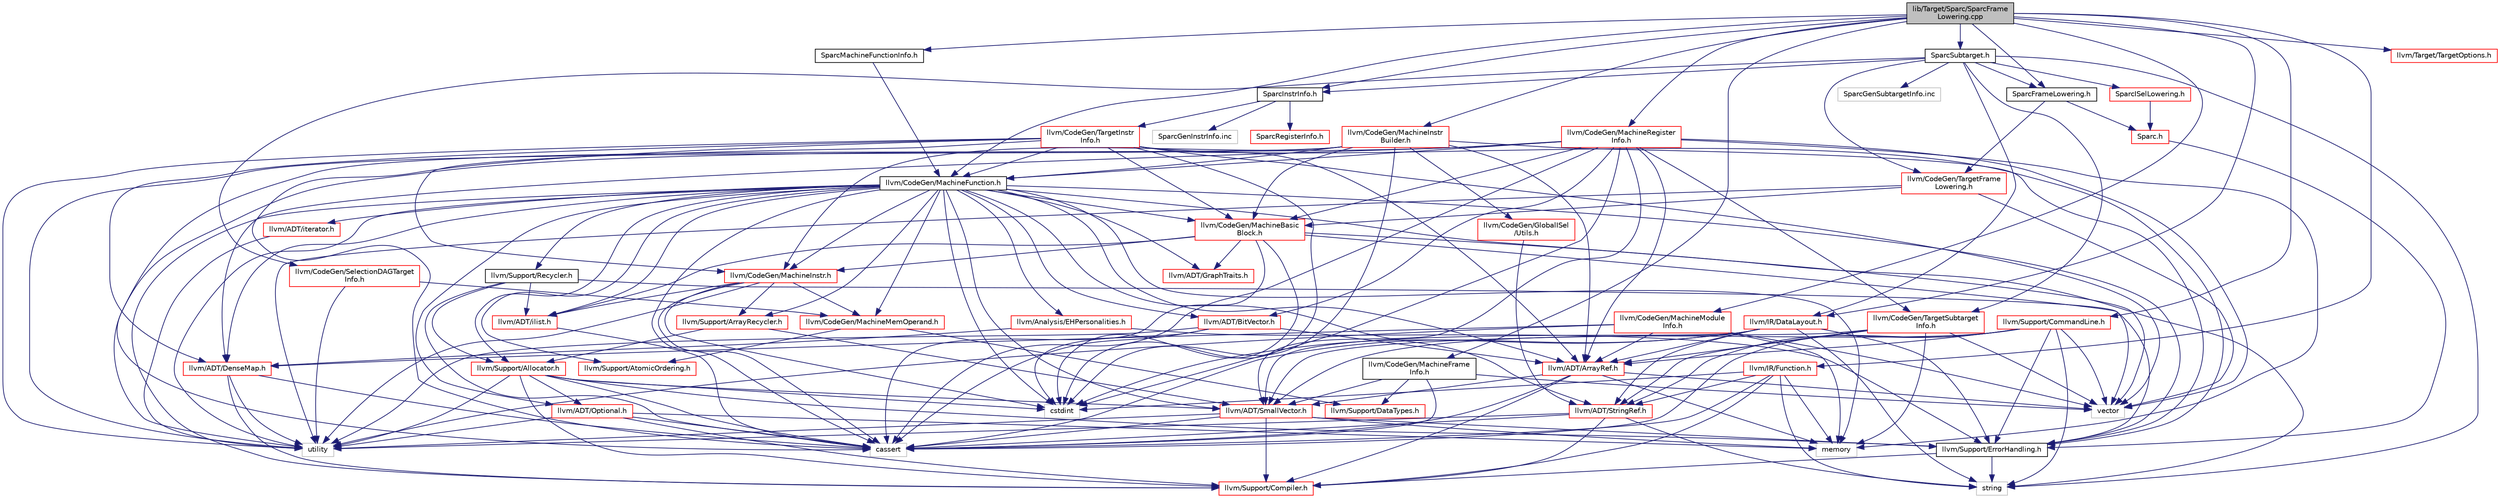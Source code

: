 digraph "lib/Target/Sparc/SparcFrameLowering.cpp"
{
 // LATEX_PDF_SIZE
  bgcolor="transparent";
  edge [fontname="Helvetica",fontsize="10",labelfontname="Helvetica",labelfontsize="10"];
  node [fontname="Helvetica",fontsize="10",shape="box"];
  Node1 [label="lib/Target/Sparc/SparcFrame\lLowering.cpp",height=0.2,width=0.4,color="black", fillcolor="grey75", style="filled", fontcolor="black",tooltip=" "];
  Node1 -> Node2 [color="midnightblue",fontsize="10",style="solid",fontname="Helvetica"];
  Node2 [label="SparcFrameLowering.h",height=0.2,width=0.4,color="black",URL="$SparcFrameLowering_8h.html",tooltip=" "];
  Node2 -> Node3 [color="midnightblue",fontsize="10",style="solid",fontname="Helvetica"];
  Node3 [label="Sparc.h",height=0.2,width=0.4,color="red",URL="$Sparc_8h.html",tooltip=" "];
  Node3 -> Node15 [color="midnightblue",fontsize="10",style="solid",fontname="Helvetica"];
  Node15 [label="llvm/Support/ErrorHandling.h",height=0.2,width=0.4,color="black",URL="$llvm_2Support_2ErrorHandling_8h.html",tooltip=" "];
  Node15 -> Node16 [color="midnightblue",fontsize="10",style="solid",fontname="Helvetica"];
  Node16 [label="llvm/Support/Compiler.h",height=0.2,width=0.4,color="red",URL="$Compiler_8h.html",tooltip=" "];
  Node15 -> Node20 [color="midnightblue",fontsize="10",style="solid",fontname="Helvetica"];
  Node20 [label="string",height=0.2,width=0.4,color="grey75",tooltip=" "];
  Node2 -> Node88 [color="midnightblue",fontsize="10",style="solid",fontname="Helvetica"];
  Node88 [label="llvm/CodeGen/TargetFrame\lLowering.h",height=0.2,width=0.4,color="red",URL="$TargetFrameLowering_8h.html",tooltip=" "];
  Node88 -> Node89 [color="midnightblue",fontsize="10",style="solid",fontname="Helvetica"];
  Node89 [label="llvm/CodeGen/MachineBasic\lBlock.h",height=0.2,width=0.4,color="red",URL="$MachineBasicBlock_8h.html",tooltip=" "];
  Node89 -> Node90 [color="midnightblue",fontsize="10",style="solid",fontname="Helvetica"];
  Node90 [label="llvm/ADT/GraphTraits.h",height=0.2,width=0.4,color="red",URL="$GraphTraits_8h.html",tooltip=" "];
  Node89 -> Node91 [color="midnightblue",fontsize="10",style="solid",fontname="Helvetica"];
  Node91 [label="llvm/ADT/ilist.h",height=0.2,width=0.4,color="red",URL="$ilist_8h.html",tooltip=" "];
  Node91 -> Node29 [color="midnightblue",fontsize="10",style="solid",fontname="Helvetica"];
  Node29 [label="cassert",height=0.2,width=0.4,color="grey75",tooltip=" "];
  Node89 -> Node99 [color="midnightblue",fontsize="10",style="solid",fontname="Helvetica"];
  Node99 [label="llvm/CodeGen/MachineInstr.h",height=0.2,width=0.4,color="red",URL="$MachineInstr_8h.html",tooltip=" "];
  Node99 -> Node91 [color="midnightblue",fontsize="10",style="solid",fontname="Helvetica"];
  Node99 -> Node164 [color="midnightblue",fontsize="10",style="solid",fontname="Helvetica"];
  Node164 [label="llvm/CodeGen/MachineMemOperand.h",height=0.2,width=0.4,color="red",URL="$MachineMemOperand_8h.html",tooltip=" "];
  Node164 -> Node144 [color="midnightblue",fontsize="10",style="solid",fontname="Helvetica"];
  Node144 [label="llvm/Support/AtomicOrdering.h",height=0.2,width=0.4,color="red",URL="$AtomicOrdering_8h.html",tooltip="Atomic ordering constants."];
  Node164 -> Node5 [color="midnightblue",fontsize="10",style="solid",fontname="Helvetica"];
  Node5 [label="llvm/Support/DataTypes.h",height=0.2,width=0.4,color="red",URL="$llvm_2Support_2DataTypes_8h.html",tooltip=" "];
  Node99 -> Node197 [color="midnightblue",fontsize="10",style="solid",fontname="Helvetica"];
  Node197 [label="llvm/Support/ArrayRecycler.h",height=0.2,width=0.4,color="red",URL="$ArrayRecycler_8h.html",tooltip=" "];
  Node197 -> Node30 [color="midnightblue",fontsize="10",style="solid",fontname="Helvetica"];
  Node30 [label="llvm/ADT/SmallVector.h",height=0.2,width=0.4,color="red",URL="$SmallVector_8h.html",tooltip=" "];
  Node30 -> Node16 [color="midnightblue",fontsize="10",style="solid",fontname="Helvetica"];
  Node30 -> Node15 [color="midnightblue",fontsize="10",style="solid",fontname="Helvetica"];
  Node30 -> Node29 [color="midnightblue",fontsize="10",style="solid",fontname="Helvetica"];
  Node30 -> Node11 [color="midnightblue",fontsize="10",style="solid",fontname="Helvetica"];
  Node11 [label="memory",height=0.2,width=0.4,color="grey75",tooltip=" "];
  Node30 -> Node28 [color="midnightblue",fontsize="10",style="solid",fontname="Helvetica"];
  Node28 [label="utility",height=0.2,width=0.4,color="grey75",tooltip=" "];
  Node197 -> Node56 [color="midnightblue",fontsize="10",style="solid",fontname="Helvetica"];
  Node56 [label="llvm/Support/Allocator.h",height=0.2,width=0.4,color="red",URL="$Allocator_8h.html",tooltip="This file defines the MallocAllocator and BumpPtrAllocator interfaces."];
  Node56 -> Node24 [color="midnightblue",fontsize="10",style="solid",fontname="Helvetica"];
  Node24 [label="llvm/ADT/Optional.h",height=0.2,width=0.4,color="red",URL="$Optional_8h.html",tooltip=" "];
  Node24 -> Node16 [color="midnightblue",fontsize="10",style="solid",fontname="Helvetica"];
  Node24 -> Node29 [color="midnightblue",fontsize="10",style="solid",fontname="Helvetica"];
  Node24 -> Node11 [color="midnightblue",fontsize="10",style="solid",fontname="Helvetica"];
  Node24 -> Node28 [color="midnightblue",fontsize="10",style="solid",fontname="Helvetica"];
  Node56 -> Node30 [color="midnightblue",fontsize="10",style="solid",fontname="Helvetica"];
  Node56 -> Node16 [color="midnightblue",fontsize="10",style="solid",fontname="Helvetica"];
  Node56 -> Node15 [color="midnightblue",fontsize="10",style="solid",fontname="Helvetica"];
  Node56 -> Node29 [color="midnightblue",fontsize="10",style="solid",fontname="Helvetica"];
  Node56 -> Node46 [color="midnightblue",fontsize="10",style="solid",fontname="Helvetica"];
  Node46 [label="cstdint",height=0.2,width=0.4,color="grey75",tooltip=" "];
  Node56 -> Node28 [color="midnightblue",fontsize="10",style="solid",fontname="Helvetica"];
  Node99 -> Node29 [color="midnightblue",fontsize="10",style="solid",fontname="Helvetica"];
  Node99 -> Node46 [color="midnightblue",fontsize="10",style="solid",fontname="Helvetica"];
  Node99 -> Node28 [color="midnightblue",fontsize="10",style="solid",fontname="Helvetica"];
  Node89 -> Node29 [color="midnightblue",fontsize="10",style="solid",fontname="Helvetica"];
  Node89 -> Node46 [color="midnightblue",fontsize="10",style="solid",fontname="Helvetica"];
  Node89 -> Node20 [color="midnightblue",fontsize="10",style="solid",fontname="Helvetica"];
  Node89 -> Node61 [color="midnightblue",fontsize="10",style="solid",fontname="Helvetica"];
  Node61 [label="vector",height=0.2,width=0.4,color="grey75",tooltip=" "];
  Node88 -> Node28 [color="midnightblue",fontsize="10",style="solid",fontname="Helvetica"];
  Node88 -> Node61 [color="midnightblue",fontsize="10",style="solid",fontname="Helvetica"];
  Node1 -> Node203 [color="midnightblue",fontsize="10",style="solid",fontname="Helvetica"];
  Node203 [label="SparcInstrInfo.h",height=0.2,width=0.4,color="black",URL="$SparcInstrInfo_8h.html",tooltip=" "];
  Node203 -> Node204 [color="midnightblue",fontsize="10",style="solid",fontname="Helvetica"];
  Node204 [label="SparcRegisterInfo.h",height=0.2,width=0.4,color="red",URL="$SparcRegisterInfo_8h.html",tooltip=" "];
  Node203 -> Node206 [color="midnightblue",fontsize="10",style="solid",fontname="Helvetica"];
  Node206 [label="llvm/CodeGen/TargetInstr\lInfo.h",height=0.2,width=0.4,color="red",URL="$TargetInstrInfo_8h.html",tooltip=" "];
  Node206 -> Node52 [color="midnightblue",fontsize="10",style="solid",fontname="Helvetica"];
  Node52 [label="llvm/ADT/ArrayRef.h",height=0.2,width=0.4,color="red",URL="$ArrayRef_8h.html",tooltip=" "];
  Node52 -> Node30 [color="midnightblue",fontsize="10",style="solid",fontname="Helvetica"];
  Node52 -> Node16 [color="midnightblue",fontsize="10",style="solid",fontname="Helvetica"];
  Node52 -> Node29 [color="midnightblue",fontsize="10",style="solid",fontname="Helvetica"];
  Node52 -> Node11 [color="midnightblue",fontsize="10",style="solid",fontname="Helvetica"];
  Node52 -> Node61 [color="midnightblue",fontsize="10",style="solid",fontname="Helvetica"];
  Node206 -> Node79 [color="midnightblue",fontsize="10",style="solid",fontname="Helvetica"];
  Node79 [label="llvm/ADT/DenseMap.h",height=0.2,width=0.4,color="red",URL="$DenseMap_8h.html",tooltip=" "];
  Node79 -> Node16 [color="midnightblue",fontsize="10",style="solid",fontname="Helvetica"];
  Node79 -> Node29 [color="midnightblue",fontsize="10",style="solid",fontname="Helvetica"];
  Node79 -> Node28 [color="midnightblue",fontsize="10",style="solid",fontname="Helvetica"];
  Node206 -> Node89 [color="midnightblue",fontsize="10",style="solid",fontname="Helvetica"];
  Node206 -> Node214 [color="midnightblue",fontsize="10",style="solid",fontname="Helvetica"];
  Node214 [label="llvm/CodeGen/MachineFunction.h",height=0.2,width=0.4,color="black",URL="$MachineFunction_8h.html",tooltip=" "];
  Node214 -> Node52 [color="midnightblue",fontsize="10",style="solid",fontname="Helvetica"];
  Node214 -> Node208 [color="midnightblue",fontsize="10",style="solid",fontname="Helvetica"];
  Node208 [label="llvm/ADT/BitVector.h",height=0.2,width=0.4,color="red",URL="$BitVector_8h.html",tooltip=" "];
  Node208 -> Node52 [color="midnightblue",fontsize="10",style="solid",fontname="Helvetica"];
  Node208 -> Node29 [color="midnightblue",fontsize="10",style="solid",fontname="Helvetica"];
  Node208 -> Node46 [color="midnightblue",fontsize="10",style="solid",fontname="Helvetica"];
  Node208 -> Node28 [color="midnightblue",fontsize="10",style="solid",fontname="Helvetica"];
  Node214 -> Node79 [color="midnightblue",fontsize="10",style="solid",fontname="Helvetica"];
  Node214 -> Node90 [color="midnightblue",fontsize="10",style="solid",fontname="Helvetica"];
  Node214 -> Node24 [color="midnightblue",fontsize="10",style="solid",fontname="Helvetica"];
  Node214 -> Node30 [color="midnightblue",fontsize="10",style="solid",fontname="Helvetica"];
  Node214 -> Node22 [color="midnightblue",fontsize="10",style="solid",fontname="Helvetica"];
  Node22 [label="llvm/ADT/StringRef.h",height=0.2,width=0.4,color="red",URL="$StringRef_8h.html",tooltip=" "];
  Node22 -> Node16 [color="midnightblue",fontsize="10",style="solid",fontname="Helvetica"];
  Node22 -> Node29 [color="midnightblue",fontsize="10",style="solid",fontname="Helvetica"];
  Node22 -> Node20 [color="midnightblue",fontsize="10",style="solid",fontname="Helvetica"];
  Node22 -> Node28 [color="midnightblue",fontsize="10",style="solid",fontname="Helvetica"];
  Node214 -> Node91 [color="midnightblue",fontsize="10",style="solid",fontname="Helvetica"];
  Node214 -> Node44 [color="midnightblue",fontsize="10",style="solid",fontname="Helvetica"];
  Node44 [label="llvm/ADT/iterator.h",height=0.2,width=0.4,color="red",URL="$iterator_8h.html",tooltip=" "];
  Node44 -> Node28 [color="midnightblue",fontsize="10",style="solid",fontname="Helvetica"];
  Node214 -> Node215 [color="midnightblue",fontsize="10",style="solid",fontname="Helvetica"];
  Node215 [label="llvm/Analysis/EHPersonalities.h",height=0.2,width=0.4,color="red",URL="$EHPersonalities_8h.html",tooltip=" "];
  Node215 -> Node79 [color="midnightblue",fontsize="10",style="solid",fontname="Helvetica"];
  Node215 -> Node15 [color="midnightblue",fontsize="10",style="solid",fontname="Helvetica"];
  Node214 -> Node89 [color="midnightblue",fontsize="10",style="solid",fontname="Helvetica"];
  Node214 -> Node99 [color="midnightblue",fontsize="10",style="solid",fontname="Helvetica"];
  Node214 -> Node164 [color="midnightblue",fontsize="10",style="solid",fontname="Helvetica"];
  Node214 -> Node56 [color="midnightblue",fontsize="10",style="solid",fontname="Helvetica"];
  Node214 -> Node197 [color="midnightblue",fontsize="10",style="solid",fontname="Helvetica"];
  Node214 -> Node144 [color="midnightblue",fontsize="10",style="solid",fontname="Helvetica"];
  Node214 -> Node16 [color="midnightblue",fontsize="10",style="solid",fontname="Helvetica"];
  Node214 -> Node15 [color="midnightblue",fontsize="10",style="solid",fontname="Helvetica"];
  Node214 -> Node216 [color="midnightblue",fontsize="10",style="solid",fontname="Helvetica"];
  Node216 [label="llvm/Support/Recycler.h",height=0.2,width=0.4,color="black",URL="$Recycler_8h.html",tooltip=" "];
  Node216 -> Node91 [color="midnightblue",fontsize="10",style="solid",fontname="Helvetica"];
  Node216 -> Node56 [color="midnightblue",fontsize="10",style="solid",fontname="Helvetica"];
  Node216 -> Node15 [color="midnightblue",fontsize="10",style="solid",fontname="Helvetica"];
  Node216 -> Node29 [color="midnightblue",fontsize="10",style="solid",fontname="Helvetica"];
  Node214 -> Node29 [color="midnightblue",fontsize="10",style="solid",fontname="Helvetica"];
  Node214 -> Node46 [color="midnightblue",fontsize="10",style="solid",fontname="Helvetica"];
  Node214 -> Node11 [color="midnightblue",fontsize="10",style="solid",fontname="Helvetica"];
  Node214 -> Node28 [color="midnightblue",fontsize="10",style="solid",fontname="Helvetica"];
  Node214 -> Node61 [color="midnightblue",fontsize="10",style="solid",fontname="Helvetica"];
  Node206 -> Node99 [color="midnightblue",fontsize="10",style="solid",fontname="Helvetica"];
  Node206 -> Node15 [color="midnightblue",fontsize="10",style="solid",fontname="Helvetica"];
  Node206 -> Node29 [color="midnightblue",fontsize="10",style="solid",fontname="Helvetica"];
  Node206 -> Node46 [color="midnightblue",fontsize="10",style="solid",fontname="Helvetica"];
  Node206 -> Node28 [color="midnightblue",fontsize="10",style="solid",fontname="Helvetica"];
  Node206 -> Node61 [color="midnightblue",fontsize="10",style="solid",fontname="Helvetica"];
  Node203 -> Node13 [color="midnightblue",fontsize="10",style="solid",fontname="Helvetica"];
  Node13 [label="SparcGenInstrInfo.inc",height=0.2,width=0.4,color="grey75",tooltip=" "];
  Node1 -> Node238 [color="midnightblue",fontsize="10",style="solid",fontname="Helvetica"];
  Node238 [label="SparcMachineFunctionInfo.h",height=0.2,width=0.4,color="black",URL="$SparcMachineFunctionInfo_8h.html",tooltip=" "];
  Node238 -> Node214 [color="midnightblue",fontsize="10",style="solid",fontname="Helvetica"];
  Node1 -> Node239 [color="midnightblue",fontsize="10",style="solid",fontname="Helvetica"];
  Node239 [label="SparcSubtarget.h",height=0.2,width=0.4,color="black",URL="$SparcSubtarget_8h.html",tooltip=" "];
  Node239 -> Node2 [color="midnightblue",fontsize="10",style="solid",fontname="Helvetica"];
  Node239 -> Node240 [color="midnightblue",fontsize="10",style="solid",fontname="Helvetica"];
  Node240 [label="SparcISelLowering.h",height=0.2,width=0.4,color="red",URL="$SparcISelLowering_8h.html",tooltip=" "];
  Node240 -> Node3 [color="midnightblue",fontsize="10",style="solid",fontname="Helvetica"];
  Node239 -> Node203 [color="midnightblue",fontsize="10",style="solid",fontname="Helvetica"];
  Node239 -> Node263 [color="midnightblue",fontsize="10",style="solid",fontname="Helvetica"];
  Node263 [label="llvm/CodeGen/SelectionDAGTarget\lInfo.h",height=0.2,width=0.4,color="red",URL="$SelectionDAGTargetInfo_8h.html",tooltip=" "];
  Node263 -> Node164 [color="midnightblue",fontsize="10",style="solid",fontname="Helvetica"];
  Node263 -> Node28 [color="midnightblue",fontsize="10",style="solid",fontname="Helvetica"];
  Node239 -> Node88 [color="midnightblue",fontsize="10",style="solid",fontname="Helvetica"];
  Node239 -> Node218 [color="midnightblue",fontsize="10",style="solid",fontname="Helvetica"];
  Node218 [label="llvm/CodeGen/TargetSubtarget\lInfo.h",height=0.2,width=0.4,color="red",URL="$TargetSubtargetInfo_8h.html",tooltip=" "];
  Node218 -> Node52 [color="midnightblue",fontsize="10",style="solid",fontname="Helvetica"];
  Node218 -> Node30 [color="midnightblue",fontsize="10",style="solid",fontname="Helvetica"];
  Node218 -> Node22 [color="midnightblue",fontsize="10",style="solid",fontname="Helvetica"];
  Node218 -> Node11 [color="midnightblue",fontsize="10",style="solid",fontname="Helvetica"];
  Node218 -> Node61 [color="midnightblue",fontsize="10",style="solid",fontname="Helvetica"];
  Node239 -> Node51 [color="midnightblue",fontsize="10",style="solid",fontname="Helvetica"];
  Node51 [label="llvm/IR/DataLayout.h",height=0.2,width=0.4,color="red",URL="$DataLayout_8h.html",tooltip=" "];
  Node51 -> Node52 [color="midnightblue",fontsize="10",style="solid",fontname="Helvetica"];
  Node51 -> Node30 [color="midnightblue",fontsize="10",style="solid",fontname="Helvetica"];
  Node51 -> Node22 [color="midnightblue",fontsize="10",style="solid",fontname="Helvetica"];
  Node51 -> Node15 [color="midnightblue",fontsize="10",style="solid",fontname="Helvetica"];
  Node51 -> Node29 [color="midnightblue",fontsize="10",style="solid",fontname="Helvetica"];
  Node51 -> Node46 [color="midnightblue",fontsize="10",style="solid",fontname="Helvetica"];
  Node51 -> Node20 [color="midnightblue",fontsize="10",style="solid",fontname="Helvetica"];
  Node239 -> Node20 [color="midnightblue",fontsize="10",style="solid",fontname="Helvetica"];
  Node239 -> Node14 [color="midnightblue",fontsize="10",style="solid",fontname="Helvetica"];
  Node14 [label="SparcGenSubtargetInfo.inc",height=0.2,width=0.4,color="grey75",tooltip=" "];
  Node1 -> Node264 [color="midnightblue",fontsize="10",style="solid",fontname="Helvetica"];
  Node264 [label="llvm/CodeGen/MachineFrame\lInfo.h",height=0.2,width=0.4,color="black",URL="$MachineFrameInfo_8h.html",tooltip=" "];
  Node264 -> Node30 [color="midnightblue",fontsize="10",style="solid",fontname="Helvetica"];
  Node264 -> Node5 [color="midnightblue",fontsize="10",style="solid",fontname="Helvetica"];
  Node264 -> Node29 [color="midnightblue",fontsize="10",style="solid",fontname="Helvetica"];
  Node264 -> Node61 [color="midnightblue",fontsize="10",style="solid",fontname="Helvetica"];
  Node1 -> Node214 [color="midnightblue",fontsize="10",style="solid",fontname="Helvetica"];
  Node1 -> Node265 [color="midnightblue",fontsize="10",style="solid",fontname="Helvetica"];
  Node265 [label="llvm/CodeGen/MachineInstr\lBuilder.h",height=0.2,width=0.4,color="red",URL="$MachineInstrBuilder_8h.html",tooltip=" "];
  Node265 -> Node52 [color="midnightblue",fontsize="10",style="solid",fontname="Helvetica"];
  Node265 -> Node266 [color="midnightblue",fontsize="10",style="solid",fontname="Helvetica"];
  Node266 [label="llvm/CodeGen/GlobalISel\l/Utils.h",height=0.2,width=0.4,color="red",URL="$llvm_2CodeGen_2GlobalISel_2Utils_8h.html",tooltip=" "];
  Node266 -> Node22 [color="midnightblue",fontsize="10",style="solid",fontname="Helvetica"];
  Node265 -> Node89 [color="midnightblue",fontsize="10",style="solid",fontname="Helvetica"];
  Node265 -> Node214 [color="midnightblue",fontsize="10",style="solid",fontname="Helvetica"];
  Node265 -> Node99 [color="midnightblue",fontsize="10",style="solid",fontname="Helvetica"];
  Node265 -> Node15 [color="midnightblue",fontsize="10",style="solid",fontname="Helvetica"];
  Node265 -> Node29 [color="midnightblue",fontsize="10",style="solid",fontname="Helvetica"];
  Node265 -> Node46 [color="midnightblue",fontsize="10",style="solid",fontname="Helvetica"];
  Node265 -> Node28 [color="midnightblue",fontsize="10",style="solid",fontname="Helvetica"];
  Node1 -> Node267 [color="midnightblue",fontsize="10",style="solid",fontname="Helvetica"];
  Node267 [label="llvm/CodeGen/MachineModule\lInfo.h",height=0.2,width=0.4,color="red",URL="$MachineModuleInfo_8h.html",tooltip=" "];
  Node267 -> Node52 [color="midnightblue",fontsize="10",style="solid",fontname="Helvetica"];
  Node267 -> Node79 [color="midnightblue",fontsize="10",style="solid",fontname="Helvetica"];
  Node267 -> Node11 [color="midnightblue",fontsize="10",style="solid",fontname="Helvetica"];
  Node267 -> Node28 [color="midnightblue",fontsize="10",style="solid",fontname="Helvetica"];
  Node267 -> Node61 [color="midnightblue",fontsize="10",style="solid",fontname="Helvetica"];
  Node1 -> Node209 [color="midnightblue",fontsize="10",style="solid",fontname="Helvetica"];
  Node209 [label="llvm/CodeGen/MachineRegister\lInfo.h",height=0.2,width=0.4,color="red",URL="$MachineRegisterInfo_8h.html",tooltip=" "];
  Node209 -> Node52 [color="midnightblue",fontsize="10",style="solid",fontname="Helvetica"];
  Node209 -> Node208 [color="midnightblue",fontsize="10",style="solid",fontname="Helvetica"];
  Node209 -> Node79 [color="midnightblue",fontsize="10",style="solid",fontname="Helvetica"];
  Node209 -> Node30 [color="midnightblue",fontsize="10",style="solid",fontname="Helvetica"];
  Node209 -> Node89 [color="midnightblue",fontsize="10",style="solid",fontname="Helvetica"];
  Node209 -> Node214 [color="midnightblue",fontsize="10",style="solid",fontname="Helvetica"];
  Node209 -> Node218 [color="midnightblue",fontsize="10",style="solid",fontname="Helvetica"];
  Node209 -> Node29 [color="midnightblue",fontsize="10",style="solid",fontname="Helvetica"];
  Node209 -> Node46 [color="midnightblue",fontsize="10",style="solid",fontname="Helvetica"];
  Node209 -> Node11 [color="midnightblue",fontsize="10",style="solid",fontname="Helvetica"];
  Node209 -> Node28 [color="midnightblue",fontsize="10",style="solid",fontname="Helvetica"];
  Node209 -> Node61 [color="midnightblue",fontsize="10",style="solid",fontname="Helvetica"];
  Node1 -> Node51 [color="midnightblue",fontsize="10",style="solid",fontname="Helvetica"];
  Node1 -> Node133 [color="midnightblue",fontsize="10",style="solid",fontname="Helvetica"];
  Node133 [label="llvm/IR/Function.h",height=0.2,width=0.4,color="red",URL="$Function_8h.html",tooltip=" "];
  Node133 -> Node22 [color="midnightblue",fontsize="10",style="solid",fontname="Helvetica"];
  Node133 -> Node16 [color="midnightblue",fontsize="10",style="solid",fontname="Helvetica"];
  Node133 -> Node29 [color="midnightblue",fontsize="10",style="solid",fontname="Helvetica"];
  Node133 -> Node46 [color="midnightblue",fontsize="10",style="solid",fontname="Helvetica"];
  Node133 -> Node11 [color="midnightblue",fontsize="10",style="solid",fontname="Helvetica"];
  Node133 -> Node20 [color="midnightblue",fontsize="10",style="solid",fontname="Helvetica"];
  Node1 -> Node124 [color="midnightblue",fontsize="10",style="solid",fontname="Helvetica"];
  Node124 [label="llvm/Support/CommandLine.h",height=0.2,width=0.4,color="red",URL="$CommandLine_8h.html",tooltip=" "];
  Node124 -> Node52 [color="midnightblue",fontsize="10",style="solid",fontname="Helvetica"];
  Node124 -> Node30 [color="midnightblue",fontsize="10",style="solid",fontname="Helvetica"];
  Node124 -> Node22 [color="midnightblue",fontsize="10",style="solid",fontname="Helvetica"];
  Node124 -> Node15 [color="midnightblue",fontsize="10",style="solid",fontname="Helvetica"];
  Node124 -> Node29 [color="midnightblue",fontsize="10",style="solid",fontname="Helvetica"];
  Node124 -> Node20 [color="midnightblue",fontsize="10",style="solid",fontname="Helvetica"];
  Node124 -> Node61 [color="midnightblue",fontsize="10",style="solid",fontname="Helvetica"];
  Node1 -> Node86 [color="midnightblue",fontsize="10",style="solid",fontname="Helvetica"];
  Node86 [label="llvm/Target/TargetOptions.h",height=0.2,width=0.4,color="red",URL="$TargetOptions_8h.html",tooltip=" "];
}
